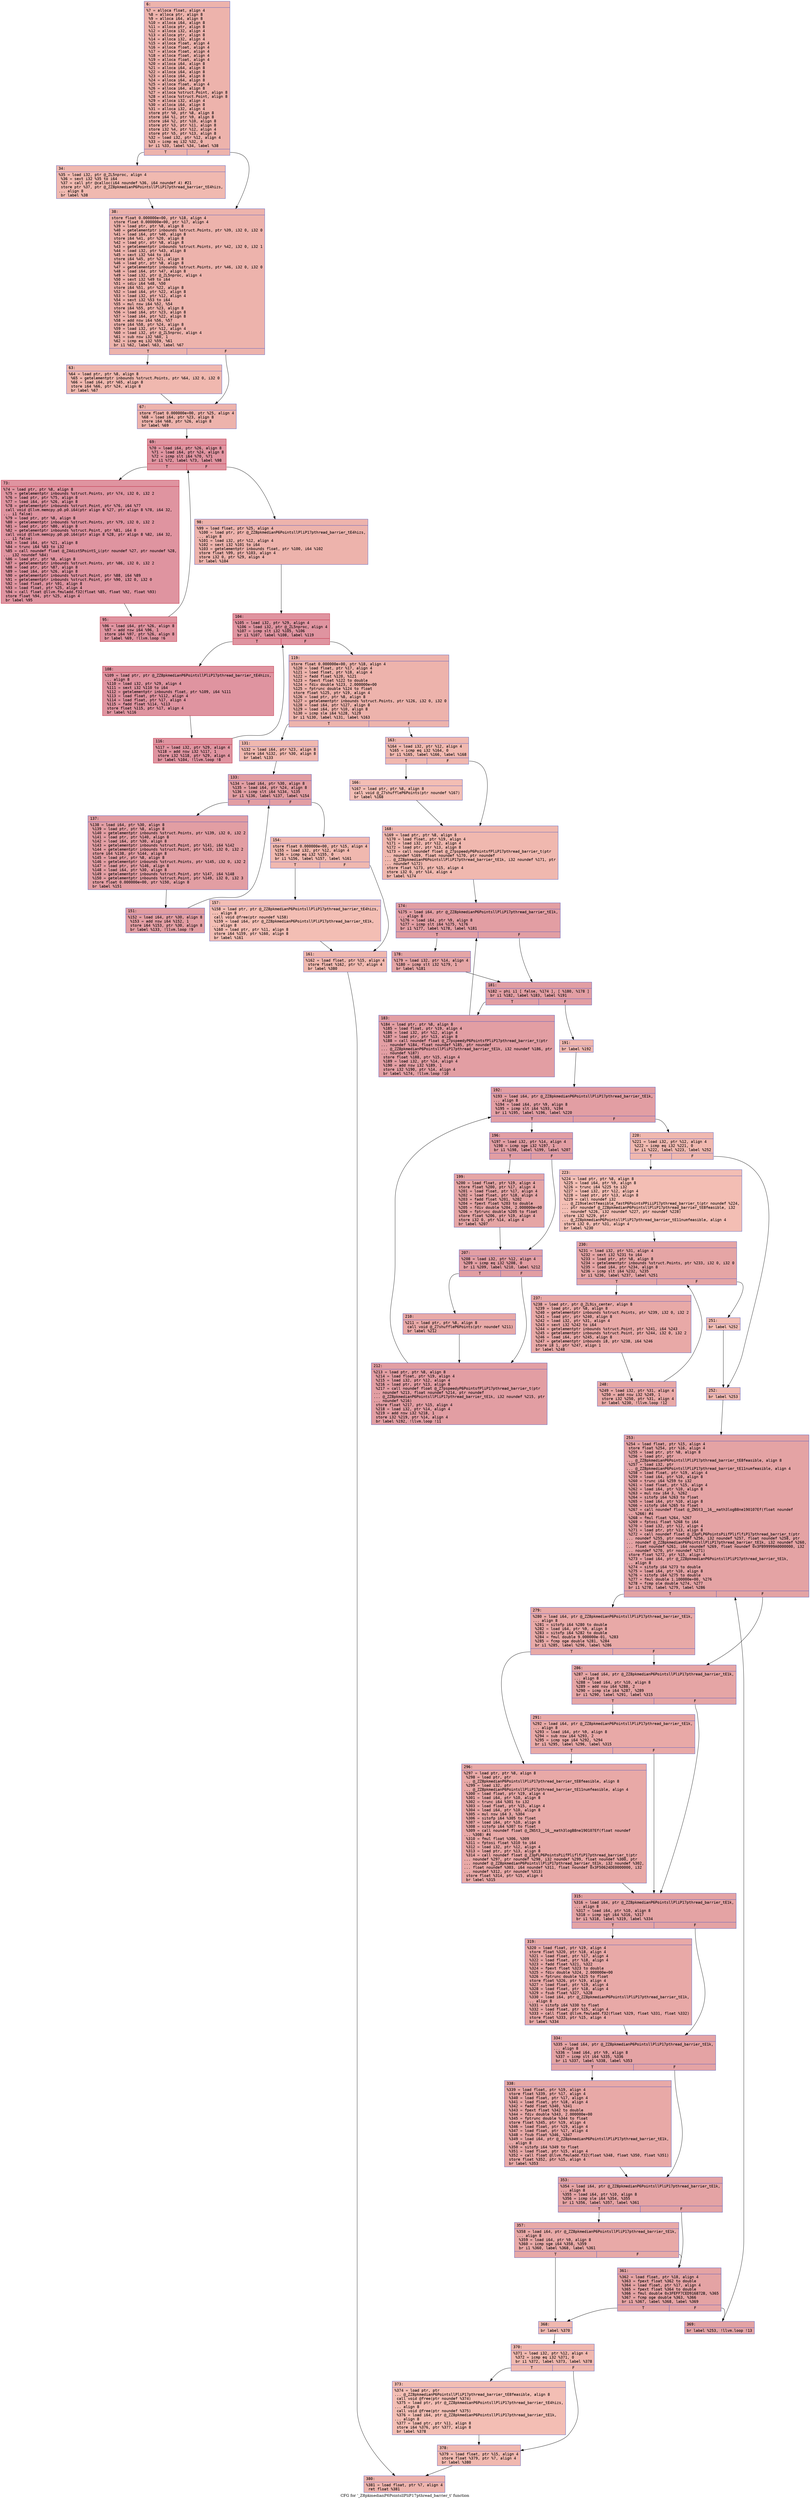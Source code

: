 digraph "CFG for '_Z8pkmedianP6PointsllPliP17pthread_barrier_t' function" {
	label="CFG for '_Z8pkmedianP6PointsllPliP17pthread_barrier_t' function";

	Node0x600000904a00 [shape=record,color="#3d50c3ff", style=filled, fillcolor="#d6524470" fontname="Courier",label="{6:\l|  %7 = alloca float, align 4\l  %8 = alloca ptr, align 8\l  %9 = alloca i64, align 8\l  %10 = alloca i64, align 8\l  %11 = alloca ptr, align 8\l  %12 = alloca i32, align 4\l  %13 = alloca ptr, align 8\l  %14 = alloca i32, align 4\l  %15 = alloca float, align 4\l  %16 = alloca float, align 4\l  %17 = alloca float, align 4\l  %18 = alloca float, align 4\l  %19 = alloca float, align 4\l  %20 = alloca i64, align 8\l  %21 = alloca i64, align 8\l  %22 = alloca i64, align 8\l  %23 = alloca i64, align 8\l  %24 = alloca i64, align 8\l  %25 = alloca float, align 4\l  %26 = alloca i64, align 8\l  %27 = alloca %struct.Point, align 8\l  %28 = alloca %struct.Point, align 8\l  %29 = alloca i32, align 4\l  %30 = alloca i64, align 8\l  %31 = alloca i32, align 4\l  store ptr %0, ptr %8, align 8\l  store i64 %1, ptr %9, align 8\l  store i64 %2, ptr %10, align 8\l  store ptr %3, ptr %11, align 8\l  store i32 %4, ptr %12, align 4\l  store ptr %5, ptr %13, align 8\l  %32 = load i32, ptr %12, align 4\l  %33 = icmp eq i32 %32, 0\l  br i1 %33, label %34, label %38\l|{<s0>T|<s1>F}}"];
	Node0x600000904a00:s0 -> Node0x600000904a50[tooltip="6 -> 34\nProbability 37.50%" ];
	Node0x600000904a00:s1 -> Node0x600000904aa0[tooltip="6 -> 38\nProbability 62.50%" ];
	Node0x600000904a50 [shape=record,color="#3d50c3ff", style=filled, fillcolor="#de614d70" fontname="Courier",label="{34:\l|  %35 = load i32, ptr @_ZL5nproc, align 4\l  %36 = sext i32 %35 to i64\l  %37 = call ptr @calloc(i64 noundef %36, i64 noundef 4) #21\l  store ptr %37, ptr @_ZZ8pkmedianP6PointsllPliP17pthread_barrier_tE4hizs,\l... align 8\l  br label %38\l}"];
	Node0x600000904a50 -> Node0x600000904aa0[tooltip="34 -> 38\nProbability 100.00%" ];
	Node0x600000904aa0 [shape=record,color="#3d50c3ff", style=filled, fillcolor="#d6524470" fontname="Courier",label="{38:\l|  store float 0.000000e+00, ptr %18, align 4\l  store float 0.000000e+00, ptr %17, align 4\l  %39 = load ptr, ptr %8, align 8\l  %40 = getelementptr inbounds %struct.Points, ptr %39, i32 0, i32 0\l  %41 = load i64, ptr %40, align 8\l  store i64 %41, ptr %20, align 8\l  %42 = load ptr, ptr %8, align 8\l  %43 = getelementptr inbounds %struct.Points, ptr %42, i32 0, i32 1\l  %44 = load i32, ptr %43, align 8\l  %45 = sext i32 %44 to i64\l  store i64 %45, ptr %21, align 8\l  %46 = load ptr, ptr %8, align 8\l  %47 = getelementptr inbounds %struct.Points, ptr %46, i32 0, i32 0\l  %48 = load i64, ptr %47, align 8\l  %49 = load i32, ptr @_ZL5nproc, align 4\l  %50 = sext i32 %49 to i64\l  %51 = sdiv i64 %48, %50\l  store i64 %51, ptr %22, align 8\l  %52 = load i64, ptr %22, align 8\l  %53 = load i32, ptr %12, align 4\l  %54 = sext i32 %53 to i64\l  %55 = mul nsw i64 %52, %54\l  store i64 %55, ptr %23, align 8\l  %56 = load i64, ptr %23, align 8\l  %57 = load i64, ptr %22, align 8\l  %58 = add nsw i64 %56, %57\l  store i64 %58, ptr %24, align 8\l  %59 = load i32, ptr %12, align 4\l  %60 = load i32, ptr @_ZL5nproc, align 4\l  %61 = sub nsw i32 %60, 1\l  %62 = icmp eq i32 %59, %61\l  br i1 %62, label %63, label %67\l|{<s0>T|<s1>F}}"];
	Node0x600000904aa0:s0 -> Node0x600000904af0[tooltip="38 -> 63\nProbability 50.00%" ];
	Node0x600000904aa0:s1 -> Node0x600000904b40[tooltip="38 -> 67\nProbability 50.00%" ];
	Node0x600000904af0 [shape=record,color="#3d50c3ff", style=filled, fillcolor="#dc5d4a70" fontname="Courier",label="{63:\l|  %64 = load ptr, ptr %8, align 8\l  %65 = getelementptr inbounds %struct.Points, ptr %64, i32 0, i32 0\l  %66 = load i64, ptr %65, align 8\l  store i64 %66, ptr %24, align 8\l  br label %67\l}"];
	Node0x600000904af0 -> Node0x600000904b40[tooltip="63 -> 67\nProbability 100.00%" ];
	Node0x600000904b40 [shape=record,color="#3d50c3ff", style=filled, fillcolor="#d6524470" fontname="Courier",label="{67:\l|  store float 0.000000e+00, ptr %25, align 4\l  %68 = load i64, ptr %23, align 8\l  store i64 %68, ptr %26, align 8\l  br label %69\l}"];
	Node0x600000904b40 -> Node0x600000904b90[tooltip="67 -> 69\nProbability 100.00%" ];
	Node0x600000904b90 [shape=record,color="#b70d28ff", style=filled, fillcolor="#b70d2870" fontname="Courier",label="{69:\l|  %70 = load i64, ptr %26, align 8\l  %71 = load i64, ptr %24, align 8\l  %72 = icmp slt i64 %70, %71\l  br i1 %72, label %73, label %98\l|{<s0>T|<s1>F}}"];
	Node0x600000904b90:s0 -> Node0x600000904be0[tooltip="69 -> 73\nProbability 96.88%" ];
	Node0x600000904b90:s1 -> Node0x600000904c80[tooltip="69 -> 98\nProbability 3.12%" ];
	Node0x600000904be0 [shape=record,color="#b70d28ff", style=filled, fillcolor="#b70d2870" fontname="Courier",label="{73:\l|  %74 = load ptr, ptr %8, align 8\l  %75 = getelementptr inbounds %struct.Points, ptr %74, i32 0, i32 2\l  %76 = load ptr, ptr %75, align 8\l  %77 = load i64, ptr %26, align 8\l  %78 = getelementptr inbounds %struct.Point, ptr %76, i64 %77\l  call void @llvm.memcpy.p0.p0.i64(ptr align 8 %27, ptr align 8 %78, i64 32,\l... i1 false)\l  %79 = load ptr, ptr %8, align 8\l  %80 = getelementptr inbounds %struct.Points, ptr %79, i32 0, i32 2\l  %81 = load ptr, ptr %80, align 8\l  %82 = getelementptr inbounds %struct.Point, ptr %81, i64 0\l  call void @llvm.memcpy.p0.p0.i64(ptr align 8 %28, ptr align 8 %82, i64 32,\l... i1 false)\l  %83 = load i64, ptr %21, align 8\l  %84 = trunc i64 %83 to i32\l  %85 = call noundef float @_Z4dist5PointS_i(ptr noundef %27, ptr noundef %28,\l... i32 noundef %84)\l  %86 = load ptr, ptr %8, align 8\l  %87 = getelementptr inbounds %struct.Points, ptr %86, i32 0, i32 2\l  %88 = load ptr, ptr %87, align 8\l  %89 = load i64, ptr %26, align 8\l  %90 = getelementptr inbounds %struct.Point, ptr %88, i64 %89\l  %91 = getelementptr inbounds %struct.Point, ptr %90, i32 0, i32 0\l  %92 = load float, ptr %91, align 8\l  %93 = load float, ptr %25, align 4\l  %94 = call float @llvm.fmuladd.f32(float %85, float %92, float %93)\l  store float %94, ptr %25, align 4\l  br label %95\l}"];
	Node0x600000904be0 -> Node0x600000904c30[tooltip="73 -> 95\nProbability 100.00%" ];
	Node0x600000904c30 [shape=record,color="#b70d28ff", style=filled, fillcolor="#b70d2870" fontname="Courier",label="{95:\l|  %96 = load i64, ptr %26, align 8\l  %97 = add nsw i64 %96, 1\l  store i64 %97, ptr %26, align 8\l  br label %69, !llvm.loop !6\l}"];
	Node0x600000904c30 -> Node0x600000904b90[tooltip="95 -> 69\nProbability 100.00%" ];
	Node0x600000904c80 [shape=record,color="#3d50c3ff", style=filled, fillcolor="#d6524470" fontname="Courier",label="{98:\l|  %99 = load float, ptr %25, align 4\l  %100 = load ptr, ptr @_ZZ8pkmedianP6PointsllPliP17pthread_barrier_tE4hizs,\l... align 8\l  %101 = load i32, ptr %12, align 4\l  %102 = sext i32 %101 to i64\l  %103 = getelementptr inbounds float, ptr %100, i64 %102\l  store float %99, ptr %103, align 4\l  store i32 0, ptr %29, align 4\l  br label %104\l}"];
	Node0x600000904c80 -> Node0x600000904cd0[tooltip="98 -> 104\nProbability 100.00%" ];
	Node0x600000904cd0 [shape=record,color="#b70d28ff", style=filled, fillcolor="#b70d2870" fontname="Courier",label="{104:\l|  %105 = load i32, ptr %29, align 4\l  %106 = load i32, ptr @_ZL5nproc, align 4\l  %107 = icmp slt i32 %105, %106\l  br i1 %107, label %108, label %119\l|{<s0>T|<s1>F}}"];
	Node0x600000904cd0:s0 -> Node0x600000904d20[tooltip="104 -> 108\nProbability 96.88%" ];
	Node0x600000904cd0:s1 -> Node0x600000904dc0[tooltip="104 -> 119\nProbability 3.12%" ];
	Node0x600000904d20 [shape=record,color="#b70d28ff", style=filled, fillcolor="#b70d2870" fontname="Courier",label="{108:\l|  %109 = load ptr, ptr @_ZZ8pkmedianP6PointsllPliP17pthread_barrier_tE4hizs,\l... align 8\l  %110 = load i32, ptr %29, align 4\l  %111 = sext i32 %110 to i64\l  %112 = getelementptr inbounds float, ptr %109, i64 %111\l  %113 = load float, ptr %112, align 4\l  %114 = load float, ptr %17, align 4\l  %115 = fadd float %114, %113\l  store float %115, ptr %17, align 4\l  br label %116\l}"];
	Node0x600000904d20 -> Node0x600000904d70[tooltip="108 -> 116\nProbability 100.00%" ];
	Node0x600000904d70 [shape=record,color="#b70d28ff", style=filled, fillcolor="#b70d2870" fontname="Courier",label="{116:\l|  %117 = load i32, ptr %29, align 4\l  %118 = add nsw i32 %117, 1\l  store i32 %118, ptr %29, align 4\l  br label %104, !llvm.loop !8\l}"];
	Node0x600000904d70 -> Node0x600000904cd0[tooltip="116 -> 104\nProbability 100.00%" ];
	Node0x600000904dc0 [shape=record,color="#3d50c3ff", style=filled, fillcolor="#d6524470" fontname="Courier",label="{119:\l|  store float 0.000000e+00, ptr %18, align 4\l  %120 = load float, ptr %17, align 4\l  %121 = load float, ptr %18, align 4\l  %122 = fadd float %120, %121\l  %123 = fpext float %122 to double\l  %124 = fdiv double %123, 2.000000e+00\l  %125 = fptrunc double %124 to float\l  store float %125, ptr %19, align 4\l  %126 = load ptr, ptr %8, align 8\l  %127 = getelementptr inbounds %struct.Points, ptr %126, i32 0, i32 0\l  %128 = load i64, ptr %127, align 8\l  %129 = load i64, ptr %10, align 8\l  %130 = icmp sle i64 %128, %129\l  br i1 %130, label %131, label %163\l|{<s0>T|<s1>F}}"];
	Node0x600000904dc0:s0 -> Node0x600000904e10[tooltip="119 -> 131\nProbability 50.00%" ];
	Node0x600000904dc0:s1 -> Node0x600000905040[tooltip="119 -> 163\nProbability 50.00%" ];
	Node0x600000904e10 [shape=record,color="#3d50c3ff", style=filled, fillcolor="#dc5d4a70" fontname="Courier",label="{131:\l|  %132 = load i64, ptr %23, align 8\l  store i64 %132, ptr %30, align 8\l  br label %133\l}"];
	Node0x600000904e10 -> Node0x600000904e60[tooltip="131 -> 133\nProbability 100.00%" ];
	Node0x600000904e60 [shape=record,color="#3d50c3ff", style=filled, fillcolor="#be242e70" fontname="Courier",label="{133:\l|  %134 = load i64, ptr %30, align 8\l  %135 = load i64, ptr %24, align 8\l  %136 = icmp slt i64 %134, %135\l  br i1 %136, label %137, label %154\l|{<s0>T|<s1>F}}"];
	Node0x600000904e60:s0 -> Node0x600000904eb0[tooltip="133 -> 137\nProbability 96.88%" ];
	Node0x600000904e60:s1 -> Node0x600000904f50[tooltip="133 -> 154\nProbability 3.12%" ];
	Node0x600000904eb0 [shape=record,color="#3d50c3ff", style=filled, fillcolor="#be242e70" fontname="Courier",label="{137:\l|  %138 = load i64, ptr %30, align 8\l  %139 = load ptr, ptr %8, align 8\l  %140 = getelementptr inbounds %struct.Points, ptr %139, i32 0, i32 2\l  %141 = load ptr, ptr %140, align 8\l  %142 = load i64, ptr %30, align 8\l  %143 = getelementptr inbounds %struct.Point, ptr %141, i64 %142\l  %144 = getelementptr inbounds %struct.Point, ptr %143, i32 0, i32 2\l  store i64 %138, ptr %144, align 8\l  %145 = load ptr, ptr %8, align 8\l  %146 = getelementptr inbounds %struct.Points, ptr %145, i32 0, i32 2\l  %147 = load ptr, ptr %146, align 8\l  %148 = load i64, ptr %30, align 8\l  %149 = getelementptr inbounds %struct.Point, ptr %147, i64 %148\l  %150 = getelementptr inbounds %struct.Point, ptr %149, i32 0, i32 3\l  store float 0.000000e+00, ptr %150, align 8\l  br label %151\l}"];
	Node0x600000904eb0 -> Node0x600000904f00[tooltip="137 -> 151\nProbability 100.00%" ];
	Node0x600000904f00 [shape=record,color="#3d50c3ff", style=filled, fillcolor="#be242e70" fontname="Courier",label="{151:\l|  %152 = load i64, ptr %30, align 8\l  %153 = add nsw i64 %152, 1\l  store i64 %153, ptr %30, align 8\l  br label %133, !llvm.loop !9\l}"];
	Node0x600000904f00 -> Node0x600000904e60[tooltip="151 -> 133\nProbability 100.00%" ];
	Node0x600000904f50 [shape=record,color="#3d50c3ff", style=filled, fillcolor="#dc5d4a70" fontname="Courier",label="{154:\l|  store float 0.000000e+00, ptr %15, align 4\l  %155 = load i32, ptr %12, align 4\l  %156 = icmp eq i32 %155, 0\l  br i1 %156, label %157, label %161\l|{<s0>T|<s1>F}}"];
	Node0x600000904f50:s0 -> Node0x600000904fa0[tooltip="154 -> 157\nProbability 37.50%" ];
	Node0x600000904f50:s1 -> Node0x600000904ff0[tooltip="154 -> 161\nProbability 62.50%" ];
	Node0x600000904fa0 [shape=record,color="#3d50c3ff", style=filled, fillcolor="#e36c5570" fontname="Courier",label="{157:\l|  %158 = load ptr, ptr @_ZZ8pkmedianP6PointsllPliP17pthread_barrier_tE4hizs,\l... align 8\l  call void @free(ptr noundef %158)\l  %159 = load i64, ptr @_ZZ8pkmedianP6PointsllPliP17pthread_barrier_tE1k,\l... align 8\l  %160 = load ptr, ptr %11, align 8\l  store i64 %159, ptr %160, align 8\l  br label %161\l}"];
	Node0x600000904fa0 -> Node0x600000904ff0[tooltip="157 -> 161\nProbability 100.00%" ];
	Node0x600000904ff0 [shape=record,color="#3d50c3ff", style=filled, fillcolor="#dc5d4a70" fontname="Courier",label="{161:\l|  %162 = load float, ptr %15, align 4\l  store float %162, ptr %7, align 4\l  br label %380\l}"];
	Node0x600000904ff0 -> Node0x600000905c20[tooltip="161 -> 380\nProbability 100.00%" ];
	Node0x600000905040 [shape=record,color="#3d50c3ff", style=filled, fillcolor="#dc5d4a70" fontname="Courier",label="{163:\l|  %164 = load i32, ptr %12, align 4\l  %165 = icmp eq i32 %164, 0\l  br i1 %165, label %166, label %168\l|{<s0>T|<s1>F}}"];
	Node0x600000905040:s0 -> Node0x600000905090[tooltip="163 -> 166\nProbability 37.50%" ];
	Node0x600000905040:s1 -> Node0x6000009050e0[tooltip="163 -> 168\nProbability 62.50%" ];
	Node0x600000905090 [shape=record,color="#3d50c3ff", style=filled, fillcolor="#e36c5570" fontname="Courier",label="{166:\l|  %167 = load ptr, ptr %8, align 8\l  call void @_Z7shuffleP6Points(ptr noundef %167)\l  br label %168\l}"];
	Node0x600000905090 -> Node0x6000009050e0[tooltip="166 -> 168\nProbability 100.00%" ];
	Node0x6000009050e0 [shape=record,color="#3d50c3ff", style=filled, fillcolor="#dc5d4a70" fontname="Courier",label="{168:\l|  %169 = load ptr, ptr %8, align 8\l  %170 = load float, ptr %19, align 4\l  %171 = load i32, ptr %12, align 4\l  %172 = load ptr, ptr %13, align 8\l  %173 = call noundef float @_Z7pspeedyP6PointsfPliP17pthread_barrier_t(ptr\l... noundef %169, float noundef %170, ptr noundef\l... @_ZZ8pkmedianP6PointsllPliP17pthread_barrier_tE1k, i32 noundef %171, ptr\l... noundef %172)\l  store float %173, ptr %15, align 4\l  store i32 0, ptr %14, align 4\l  br label %174\l}"];
	Node0x6000009050e0 -> Node0x600000905130[tooltip="168 -> 174\nProbability 100.00%" ];
	Node0x600000905130 [shape=record,color="#3d50c3ff", style=filled, fillcolor="#be242e70" fontname="Courier",label="{174:\l|  %175 = load i64, ptr @_ZZ8pkmedianP6PointsllPliP17pthread_barrier_tE1k,\l... align 8\l  %176 = load i64, ptr %9, align 8\l  %177 = icmp slt i64 %175, %176\l  br i1 %177, label %178, label %181\l|{<s0>T|<s1>F}}"];
	Node0x600000905130:s0 -> Node0x600000905180[tooltip="174 -> 178\nProbability 50.00%" ];
	Node0x600000905130:s1 -> Node0x6000009051d0[tooltip="174 -> 181\nProbability 50.00%" ];
	Node0x600000905180 [shape=record,color="#3d50c3ff", style=filled, fillcolor="#c5333470" fontname="Courier",label="{178:\l|  %179 = load i32, ptr %14, align 4\l  %180 = icmp slt i32 %179, 1\l  br label %181\l}"];
	Node0x600000905180 -> Node0x6000009051d0[tooltip="178 -> 181\nProbability 100.00%" ];
	Node0x6000009051d0 [shape=record,color="#3d50c3ff", style=filled, fillcolor="#be242e70" fontname="Courier",label="{181:\l|  %182 = phi i1 [ false, %174 ], [ %180, %178 ]\l  br i1 %182, label %183, label %191\l|{<s0>T|<s1>F}}"];
	Node0x6000009051d0:s0 -> Node0x600000905220[tooltip="181 -> 183\nProbability 96.88%" ];
	Node0x6000009051d0:s1 -> Node0x600000905270[tooltip="181 -> 191\nProbability 3.12%" ];
	Node0x600000905220 [shape=record,color="#3d50c3ff", style=filled, fillcolor="#be242e70" fontname="Courier",label="{183:\l|  %184 = load ptr, ptr %8, align 8\l  %185 = load float, ptr %19, align 4\l  %186 = load i32, ptr %12, align 4\l  %187 = load ptr, ptr %13, align 8\l  %188 = call noundef float @_Z7pspeedyP6PointsfPliP17pthread_barrier_t(ptr\l... noundef %184, float noundef %185, ptr noundef\l... @_ZZ8pkmedianP6PointsllPliP17pthread_barrier_tE1k, i32 noundef %186, ptr\l... noundef %187)\l  store float %188, ptr %15, align 4\l  %189 = load i32, ptr %14, align 4\l  %190 = add nsw i32 %189, 1\l  store i32 %190, ptr %14, align 4\l  br label %174, !llvm.loop !10\l}"];
	Node0x600000905220 -> Node0x600000905130[tooltip="183 -> 174\nProbability 100.00%" ];
	Node0x600000905270 [shape=record,color="#3d50c3ff", style=filled, fillcolor="#dc5d4a70" fontname="Courier",label="{191:\l|  br label %192\l}"];
	Node0x600000905270 -> Node0x6000009052c0[tooltip="191 -> 192\nProbability 100.00%" ];
	Node0x6000009052c0 [shape=record,color="#3d50c3ff", style=filled, fillcolor="#be242e70" fontname="Courier",label="{192:\l|  %193 = load i64, ptr @_ZZ8pkmedianP6PointsllPliP17pthread_barrier_tE1k,\l... align 8\l  %194 = load i64, ptr %9, align 8\l  %195 = icmp slt i64 %193, %194\l  br i1 %195, label %196, label %220\l|{<s0>T|<s1>F}}"];
	Node0x6000009052c0:s0 -> Node0x600000905310[tooltip="192 -> 196\nProbability 96.88%" ];
	Node0x6000009052c0:s1 -> Node0x6000009054a0[tooltip="192 -> 220\nProbability 3.12%" ];
	Node0x600000905310 [shape=record,color="#3d50c3ff", style=filled, fillcolor="#be242e70" fontname="Courier",label="{196:\l|  %197 = load i32, ptr %14, align 4\l  %198 = icmp sge i32 %197, 1\l  br i1 %198, label %199, label %207\l|{<s0>T|<s1>F}}"];
	Node0x600000905310:s0 -> Node0x600000905360[tooltip="196 -> 199\nProbability 50.00%" ];
	Node0x600000905310:s1 -> Node0x6000009053b0[tooltip="196 -> 207\nProbability 50.00%" ];
	Node0x600000905360 [shape=record,color="#3d50c3ff", style=filled, fillcolor="#c5333470" fontname="Courier",label="{199:\l|  %200 = load float, ptr %19, align 4\l  store float %200, ptr %17, align 4\l  %201 = load float, ptr %17, align 4\l  %202 = load float, ptr %18, align 4\l  %203 = fadd float %201, %202\l  %204 = fpext float %203 to double\l  %205 = fdiv double %204, 2.000000e+00\l  %206 = fptrunc double %205 to float\l  store float %206, ptr %19, align 4\l  store i32 0, ptr %14, align 4\l  br label %207\l}"];
	Node0x600000905360 -> Node0x6000009053b0[tooltip="199 -> 207\nProbability 100.00%" ];
	Node0x6000009053b0 [shape=record,color="#3d50c3ff", style=filled, fillcolor="#be242e70" fontname="Courier",label="{207:\l|  %208 = load i32, ptr %12, align 4\l  %209 = icmp eq i32 %208, 0\l  br i1 %209, label %210, label %212\l|{<s0>T|<s1>F}}"];
	Node0x6000009053b0:s0 -> Node0x600000905400[tooltip="207 -> 210\nProbability 37.50%" ];
	Node0x6000009053b0:s1 -> Node0x600000905450[tooltip="207 -> 212\nProbability 62.50%" ];
	Node0x600000905400 [shape=record,color="#3d50c3ff", style=filled, fillcolor="#ca3b3770" fontname="Courier",label="{210:\l|  %211 = load ptr, ptr %8, align 8\l  call void @_Z7shuffleP6Points(ptr noundef %211)\l  br label %212\l}"];
	Node0x600000905400 -> Node0x600000905450[tooltip="210 -> 212\nProbability 100.00%" ];
	Node0x600000905450 [shape=record,color="#3d50c3ff", style=filled, fillcolor="#be242e70" fontname="Courier",label="{212:\l|  %213 = load ptr, ptr %8, align 8\l  %214 = load float, ptr %19, align 4\l  %215 = load i32, ptr %12, align 4\l  %216 = load ptr, ptr %13, align 8\l  %217 = call noundef float @_Z7pspeedyP6PointsfPliP17pthread_barrier_t(ptr\l... noundef %213, float noundef %214, ptr noundef\l... @_ZZ8pkmedianP6PointsllPliP17pthread_barrier_tE1k, i32 noundef %215, ptr\l... noundef %216)\l  store float %217, ptr %15, align 4\l  %218 = load i32, ptr %14, align 4\l  %219 = add nsw i32 %218, 1\l  store i32 %219, ptr %14, align 4\l  br label %192, !llvm.loop !11\l}"];
	Node0x600000905450 -> Node0x6000009052c0[tooltip="212 -> 192\nProbability 100.00%" ];
	Node0x6000009054a0 [shape=record,color="#3d50c3ff", style=filled, fillcolor="#dc5d4a70" fontname="Courier",label="{220:\l|  %221 = load i32, ptr %12, align 4\l  %222 = icmp eq i32 %221, 0\l  br i1 %222, label %223, label %252\l|{<s0>T|<s1>F}}"];
	Node0x6000009054a0:s0 -> Node0x6000009054f0[tooltip="220 -> 223\nProbability 37.50%" ];
	Node0x6000009054a0:s1 -> Node0x600000905680[tooltip="220 -> 252\nProbability 62.50%" ];
	Node0x6000009054f0 [shape=record,color="#3d50c3ff", style=filled, fillcolor="#e36c5570" fontname="Courier",label="{223:\l|  %224 = load ptr, ptr %8, align 8\l  %225 = load i64, ptr %9, align 8\l  %226 = trunc i64 %225 to i32\l  %227 = load i32, ptr %12, align 4\l  %228 = load ptr, ptr %13, align 8\l  %229 = call noundef i32\l... @_Z19selectfeasible_fastP6PointsPPiiiP17pthread_barrier_t(ptr noundef %224,\l... ptr noundef @_ZZ8pkmedianP6PointsllPliP17pthread_barrier_tE8feasible, i32\l... noundef %226, i32 noundef %227, ptr noundef %228)\l  store i32 %229, ptr\l... @_ZZ8pkmedianP6PointsllPliP17pthread_barrier_tE11numfeasible, align 4\l  store i32 0, ptr %31, align 4\l  br label %230\l}"];
	Node0x6000009054f0 -> Node0x600000905540[tooltip="223 -> 230\nProbability 100.00%" ];
	Node0x600000905540 [shape=record,color="#3d50c3ff", style=filled, fillcolor="#c5333470" fontname="Courier",label="{230:\l|  %231 = load i32, ptr %31, align 4\l  %232 = sext i32 %231 to i64\l  %233 = load ptr, ptr %8, align 8\l  %234 = getelementptr inbounds %struct.Points, ptr %233, i32 0, i32 0\l  %235 = load i64, ptr %234, align 8\l  %236 = icmp slt i64 %232, %235\l  br i1 %236, label %237, label %251\l|{<s0>T|<s1>F}}"];
	Node0x600000905540:s0 -> Node0x600000905590[tooltip="230 -> 237\nProbability 96.88%" ];
	Node0x600000905540:s1 -> Node0x600000905630[tooltip="230 -> 251\nProbability 3.12%" ];
	Node0x600000905590 [shape=record,color="#3d50c3ff", style=filled, fillcolor="#ca3b3770" fontname="Courier",label="{237:\l|  %238 = load ptr, ptr @_ZL9is_center, align 8\l  %239 = load ptr, ptr %8, align 8\l  %240 = getelementptr inbounds %struct.Points, ptr %239, i32 0, i32 2\l  %241 = load ptr, ptr %240, align 8\l  %242 = load i32, ptr %31, align 4\l  %243 = sext i32 %242 to i64\l  %244 = getelementptr inbounds %struct.Point, ptr %241, i64 %243\l  %245 = getelementptr inbounds %struct.Point, ptr %244, i32 0, i32 2\l  %246 = load i64, ptr %245, align 8\l  %247 = getelementptr inbounds i8, ptr %238, i64 %246\l  store i8 1, ptr %247, align 1\l  br label %248\l}"];
	Node0x600000905590 -> Node0x6000009055e0[tooltip="237 -> 248\nProbability 100.00%" ];
	Node0x6000009055e0 [shape=record,color="#3d50c3ff", style=filled, fillcolor="#ca3b3770" fontname="Courier",label="{248:\l|  %249 = load i32, ptr %31, align 4\l  %250 = add nsw i32 %249, 1\l  store i32 %250, ptr %31, align 4\l  br label %230, !llvm.loop !12\l}"];
	Node0x6000009055e0 -> Node0x600000905540[tooltip="248 -> 230\nProbability 100.00%" ];
	Node0x600000905630 [shape=record,color="#3d50c3ff", style=filled, fillcolor="#e36c5570" fontname="Courier",label="{251:\l|  br label %252\l}"];
	Node0x600000905630 -> Node0x600000905680[tooltip="251 -> 252\nProbability 100.00%" ];
	Node0x600000905680 [shape=record,color="#3d50c3ff", style=filled, fillcolor="#dc5d4a70" fontname="Courier",label="{252:\l|  br label %253\l}"];
	Node0x600000905680 -> Node0x6000009056d0[tooltip="252 -> 253\nProbability 100.00%" ];
	Node0x6000009056d0 [shape=record,color="#3d50c3ff", style=filled, fillcolor="#c32e3170" fontname="Courier",label="{253:\l|  %254 = load float, ptr %15, align 4\l  store float %254, ptr %16, align 4\l  %255 = load ptr, ptr %8, align 8\l  %256 = load ptr, ptr\l... @_ZZ8pkmedianP6PointsllPliP17pthread_barrier_tE8feasible, align 8\l  %257 = load i32, ptr\l... @_ZZ8pkmedianP6PointsllPliP17pthread_barrier_tE11numfeasible, align 4\l  %258 = load float, ptr %19, align 4\l  %259 = load i64, ptr %10, align 8\l  %260 = trunc i64 %259 to i32\l  %261 = load float, ptr %15, align 4\l  %262 = load i64, ptr %10, align 8\l  %263 = mul nsw i64 3, %262\l  %264 = sitofp i64 %263 to float\l  %265 = load i64, ptr %10, align 8\l  %266 = sitofp i64 %265 to float\l  %267 = call noundef float @_ZNSt3__16__math3logB8ne190107Ef(float noundef\l... %266) #4\l  %268 = fmul float %264, %267\l  %269 = fptosi float %268 to i64\l  %270 = load i32, ptr %12, align 4\l  %271 = load ptr, ptr %13, align 8\l  %272 = call noundef float @_Z3pFLP6PointsPiifPliflfiP17pthread_barrier_t(ptr\l... noundef %255, ptr noundef %256, i32 noundef %257, float noundef %258, ptr\l... noundef @_ZZ8pkmedianP6PointsllPliP17pthread_barrier_tE1k, i32 noundef %260,\l... float noundef %261, i64 noundef %269, float noundef 0x3FB99999A0000000, i32\l... noundef %270, ptr noundef %271)\l  store float %272, ptr %15, align 4\l  %273 = load i64, ptr @_ZZ8pkmedianP6PointsllPliP17pthread_barrier_tE1k,\l... align 8\l  %274 = sitofp i64 %273 to double\l  %275 = load i64, ptr %10, align 8\l  %276 = sitofp i64 %275 to double\l  %277 = fmul double 1.100000e+00, %276\l  %278 = fcmp ole double %274, %277\l  br i1 %278, label %279, label %286\l|{<s0>T|<s1>F}}"];
	Node0x6000009056d0:s0 -> Node0x600000905720[tooltip="253 -> 279\nProbability 50.00%" ];
	Node0x6000009056d0:s1 -> Node0x600000905770[tooltip="253 -> 286\nProbability 50.00%" ];
	Node0x600000905720 [shape=record,color="#3d50c3ff", style=filled, fillcolor="#ca3b3770" fontname="Courier",label="{279:\l|  %280 = load i64, ptr @_ZZ8pkmedianP6PointsllPliP17pthread_barrier_tE1k,\l... align 8\l  %281 = sitofp i64 %280 to double\l  %282 = load i64, ptr %9, align 8\l  %283 = sitofp i64 %282 to double\l  %284 = fmul double 9.000000e-01, %283\l  %285 = fcmp oge double %281, %284\l  br i1 %285, label %296, label %286\l|{<s0>T|<s1>F}}"];
	Node0x600000905720:s0 -> Node0x600000905810[tooltip="279 -> 296\nProbability 50.00%" ];
	Node0x600000905720:s1 -> Node0x600000905770[tooltip="279 -> 286\nProbability 50.00%" ];
	Node0x600000905770 [shape=record,color="#3d50c3ff", style=filled, fillcolor="#c5333470" fontname="Courier",label="{286:\l|  %287 = load i64, ptr @_ZZ8pkmedianP6PointsllPliP17pthread_barrier_tE1k,\l... align 8\l  %288 = load i64, ptr %10, align 8\l  %289 = add nsw i64 %288, 2\l  %290 = icmp sle i64 %287, %289\l  br i1 %290, label %291, label %315\l|{<s0>T|<s1>F}}"];
	Node0x600000905770:s0 -> Node0x6000009057c0[tooltip="286 -> 291\nProbability 50.00%" ];
	Node0x600000905770:s1 -> Node0x600000905860[tooltip="286 -> 315\nProbability 50.00%" ];
	Node0x6000009057c0 [shape=record,color="#3d50c3ff", style=filled, fillcolor="#ca3b3770" fontname="Courier",label="{291:\l|  %292 = load i64, ptr @_ZZ8pkmedianP6PointsllPliP17pthread_barrier_tE1k,\l... align 8\l  %293 = load i64, ptr %9, align 8\l  %294 = sub nsw i64 %293, 2\l  %295 = icmp sge i64 %292, %294\l  br i1 %295, label %296, label %315\l|{<s0>T|<s1>F}}"];
	Node0x6000009057c0:s0 -> Node0x600000905810[tooltip="291 -> 296\nProbability 50.00%" ];
	Node0x6000009057c0:s1 -> Node0x600000905860[tooltip="291 -> 315\nProbability 50.00%" ];
	Node0x600000905810 [shape=record,color="#3d50c3ff", style=filled, fillcolor="#ca3b3770" fontname="Courier",label="{296:\l|  %297 = load ptr, ptr %8, align 8\l  %298 = load ptr, ptr\l... @_ZZ8pkmedianP6PointsllPliP17pthread_barrier_tE8feasible, align 8\l  %299 = load i32, ptr\l... @_ZZ8pkmedianP6PointsllPliP17pthread_barrier_tE11numfeasible, align 4\l  %300 = load float, ptr %19, align 4\l  %301 = load i64, ptr %10, align 8\l  %302 = trunc i64 %301 to i32\l  %303 = load float, ptr %15, align 4\l  %304 = load i64, ptr %10, align 8\l  %305 = mul nsw i64 3, %304\l  %306 = sitofp i64 %305 to float\l  %307 = load i64, ptr %10, align 8\l  %308 = sitofp i64 %307 to float\l  %309 = call noundef float @_ZNSt3__16__math3logB8ne190107Ef(float noundef\l... %308) #4\l  %310 = fmul float %306, %309\l  %311 = fptosi float %310 to i64\l  %312 = load i32, ptr %12, align 4\l  %313 = load ptr, ptr %13, align 8\l  %314 = call noundef float @_Z3pFLP6PointsPiifPliflfiP17pthread_barrier_t(ptr\l... noundef %297, ptr noundef %298, i32 noundef %299, float noundef %300, ptr\l... noundef @_ZZ8pkmedianP6PointsllPliP17pthread_barrier_tE1k, i32 noundef %302,\l... float noundef %303, i64 noundef %311, float noundef 0x3F50624DE0000000, i32\l... noundef %312, ptr noundef %313)\l  store float %314, ptr %15, align 4\l  br label %315\l}"];
	Node0x600000905810 -> Node0x600000905860[tooltip="296 -> 315\nProbability 100.00%" ];
	Node0x600000905860 [shape=record,color="#3d50c3ff", style=filled, fillcolor="#c32e3170" fontname="Courier",label="{315:\l|  %316 = load i64, ptr @_ZZ8pkmedianP6PointsllPliP17pthread_barrier_tE1k,\l... align 8\l  %317 = load i64, ptr %10, align 8\l  %318 = icmp sgt i64 %316, %317\l  br i1 %318, label %319, label %334\l|{<s0>T|<s1>F}}"];
	Node0x600000905860:s0 -> Node0x6000009058b0[tooltip="315 -> 319\nProbability 50.00%" ];
	Node0x600000905860:s1 -> Node0x600000905900[tooltip="315 -> 334\nProbability 50.00%" ];
	Node0x6000009058b0 [shape=record,color="#3d50c3ff", style=filled, fillcolor="#ca3b3770" fontname="Courier",label="{319:\l|  %320 = load float, ptr %19, align 4\l  store float %320, ptr %18, align 4\l  %321 = load float, ptr %17, align 4\l  %322 = load float, ptr %18, align 4\l  %323 = fadd float %321, %322\l  %324 = fpext float %323 to double\l  %325 = fdiv double %324, 2.000000e+00\l  %326 = fptrunc double %325 to float\l  store float %326, ptr %19, align 4\l  %327 = load float, ptr %19, align 4\l  %328 = load float, ptr %18, align 4\l  %329 = fsub float %327, %328\l  %330 = load i64, ptr @_ZZ8pkmedianP6PointsllPliP17pthread_barrier_tE1k,\l... align 8\l  %331 = sitofp i64 %330 to float\l  %332 = load float, ptr %15, align 4\l  %333 = call float @llvm.fmuladd.f32(float %329, float %331, float %332)\l  store float %333, ptr %15, align 4\l  br label %334\l}"];
	Node0x6000009058b0 -> Node0x600000905900[tooltip="319 -> 334\nProbability 100.00%" ];
	Node0x600000905900 [shape=record,color="#3d50c3ff", style=filled, fillcolor="#c32e3170" fontname="Courier",label="{334:\l|  %335 = load i64, ptr @_ZZ8pkmedianP6PointsllPliP17pthread_barrier_tE1k,\l... align 8\l  %336 = load i64, ptr %9, align 8\l  %337 = icmp slt i64 %335, %336\l  br i1 %337, label %338, label %353\l|{<s0>T|<s1>F}}"];
	Node0x600000905900:s0 -> Node0x600000905950[tooltip="334 -> 338\nProbability 50.00%" ];
	Node0x600000905900:s1 -> Node0x6000009059a0[tooltip="334 -> 353\nProbability 50.00%" ];
	Node0x600000905950 [shape=record,color="#3d50c3ff", style=filled, fillcolor="#ca3b3770" fontname="Courier",label="{338:\l|  %339 = load float, ptr %19, align 4\l  store float %339, ptr %17, align 4\l  %340 = load float, ptr %17, align 4\l  %341 = load float, ptr %18, align 4\l  %342 = fadd float %340, %341\l  %343 = fpext float %342 to double\l  %344 = fdiv double %343, 2.000000e+00\l  %345 = fptrunc double %344 to float\l  store float %345, ptr %19, align 4\l  %346 = load float, ptr %19, align 4\l  %347 = load float, ptr %17, align 4\l  %348 = fsub float %346, %347\l  %349 = load i64, ptr @_ZZ8pkmedianP6PointsllPliP17pthread_barrier_tE1k,\l... align 8\l  %350 = sitofp i64 %349 to float\l  %351 = load float, ptr %15, align 4\l  %352 = call float @llvm.fmuladd.f32(float %348, float %350, float %351)\l  store float %352, ptr %15, align 4\l  br label %353\l}"];
	Node0x600000905950 -> Node0x6000009059a0[tooltip="338 -> 353\nProbability 100.00%" ];
	Node0x6000009059a0 [shape=record,color="#3d50c3ff", style=filled, fillcolor="#c32e3170" fontname="Courier",label="{353:\l|  %354 = load i64, ptr @_ZZ8pkmedianP6PointsllPliP17pthread_barrier_tE1k,\l... align 8\l  %355 = load i64, ptr %10, align 8\l  %356 = icmp sle i64 %354, %355\l  br i1 %356, label %357, label %361\l|{<s0>T|<s1>F}}"];
	Node0x6000009059a0:s0 -> Node0x6000009059f0[tooltip="353 -> 357\nProbability 50.00%" ];
	Node0x6000009059a0:s1 -> Node0x600000905a40[tooltip="353 -> 361\nProbability 50.00%" ];
	Node0x6000009059f0 [shape=record,color="#3d50c3ff", style=filled, fillcolor="#ca3b3770" fontname="Courier",label="{357:\l|  %358 = load i64, ptr @_ZZ8pkmedianP6PointsllPliP17pthread_barrier_tE1k,\l... align 8\l  %359 = load i64, ptr %9, align 8\l  %360 = icmp sge i64 %358, %359\l  br i1 %360, label %368, label %361\l|{<s0>T|<s1>F}}"];
	Node0x6000009059f0:s0 -> Node0x600000905a90[tooltip="357 -> 368\nProbability 3.12%" ];
	Node0x6000009059f0:s1 -> Node0x600000905a40[tooltip="357 -> 361\nProbability 96.88%" ];
	Node0x600000905a40 [shape=record,color="#3d50c3ff", style=filled, fillcolor="#c32e3170" fontname="Courier",label="{361:\l|  %362 = load float, ptr %18, align 4\l  %363 = fpext float %362 to double\l  %364 = load float, ptr %17, align 4\l  %365 = fpext float %364 to double\l  %366 = fmul double 0x3FEFF7CED916872B, %365\l  %367 = fcmp oge double %363, %366\l  br i1 %367, label %368, label %369\l|{<s0>T|<s1>F}}"];
	Node0x600000905a40:s0 -> Node0x600000905a90[tooltip="361 -> 368\nProbability 3.12%" ];
	Node0x600000905a40:s1 -> Node0x600000905ae0[tooltip="361 -> 369\nProbability 96.88%" ];
	Node0x600000905a90 [shape=record,color="#3d50c3ff", style=filled, fillcolor="#dc5d4a70" fontname="Courier",label="{368:\l|  br label %370\l}"];
	Node0x600000905a90 -> Node0x600000905b30[tooltip="368 -> 370\nProbability 100.00%" ];
	Node0x600000905ae0 [shape=record,color="#3d50c3ff", style=filled, fillcolor="#c32e3170" fontname="Courier",label="{369:\l|  br label %253, !llvm.loop !13\l}"];
	Node0x600000905ae0 -> Node0x6000009056d0[tooltip="369 -> 253\nProbability 100.00%" ];
	Node0x600000905b30 [shape=record,color="#3d50c3ff", style=filled, fillcolor="#dc5d4a70" fontname="Courier",label="{370:\l|  %371 = load i32, ptr %12, align 4\l  %372 = icmp eq i32 %371, 0\l  br i1 %372, label %373, label %378\l|{<s0>T|<s1>F}}"];
	Node0x600000905b30:s0 -> Node0x600000905b80[tooltip="370 -> 373\nProbability 37.50%" ];
	Node0x600000905b30:s1 -> Node0x600000905bd0[tooltip="370 -> 378\nProbability 62.50%" ];
	Node0x600000905b80 [shape=record,color="#3d50c3ff", style=filled, fillcolor="#e36c5570" fontname="Courier",label="{373:\l|  %374 = load ptr, ptr\l... @_ZZ8pkmedianP6PointsllPliP17pthread_barrier_tE8feasible, align 8\l  call void @free(ptr noundef %374)\l  %375 = load ptr, ptr @_ZZ8pkmedianP6PointsllPliP17pthread_barrier_tE4hizs,\l... align 8\l  call void @free(ptr noundef %375)\l  %376 = load i64, ptr @_ZZ8pkmedianP6PointsllPliP17pthread_barrier_tE1k,\l... align 8\l  %377 = load ptr, ptr %11, align 8\l  store i64 %376, ptr %377, align 8\l  br label %378\l}"];
	Node0x600000905b80 -> Node0x600000905bd0[tooltip="373 -> 378\nProbability 100.00%" ];
	Node0x600000905bd0 [shape=record,color="#3d50c3ff", style=filled, fillcolor="#dc5d4a70" fontname="Courier",label="{378:\l|  %379 = load float, ptr %15, align 4\l  store float %379, ptr %7, align 4\l  br label %380\l}"];
	Node0x600000905bd0 -> Node0x600000905c20[tooltip="378 -> 380\nProbability 100.00%" ];
	Node0x600000905c20 [shape=record,color="#3d50c3ff", style=filled, fillcolor="#d6524470" fontname="Courier",label="{380:\l|  %381 = load float, ptr %7, align 4\l  ret float %381\l}"];
}
